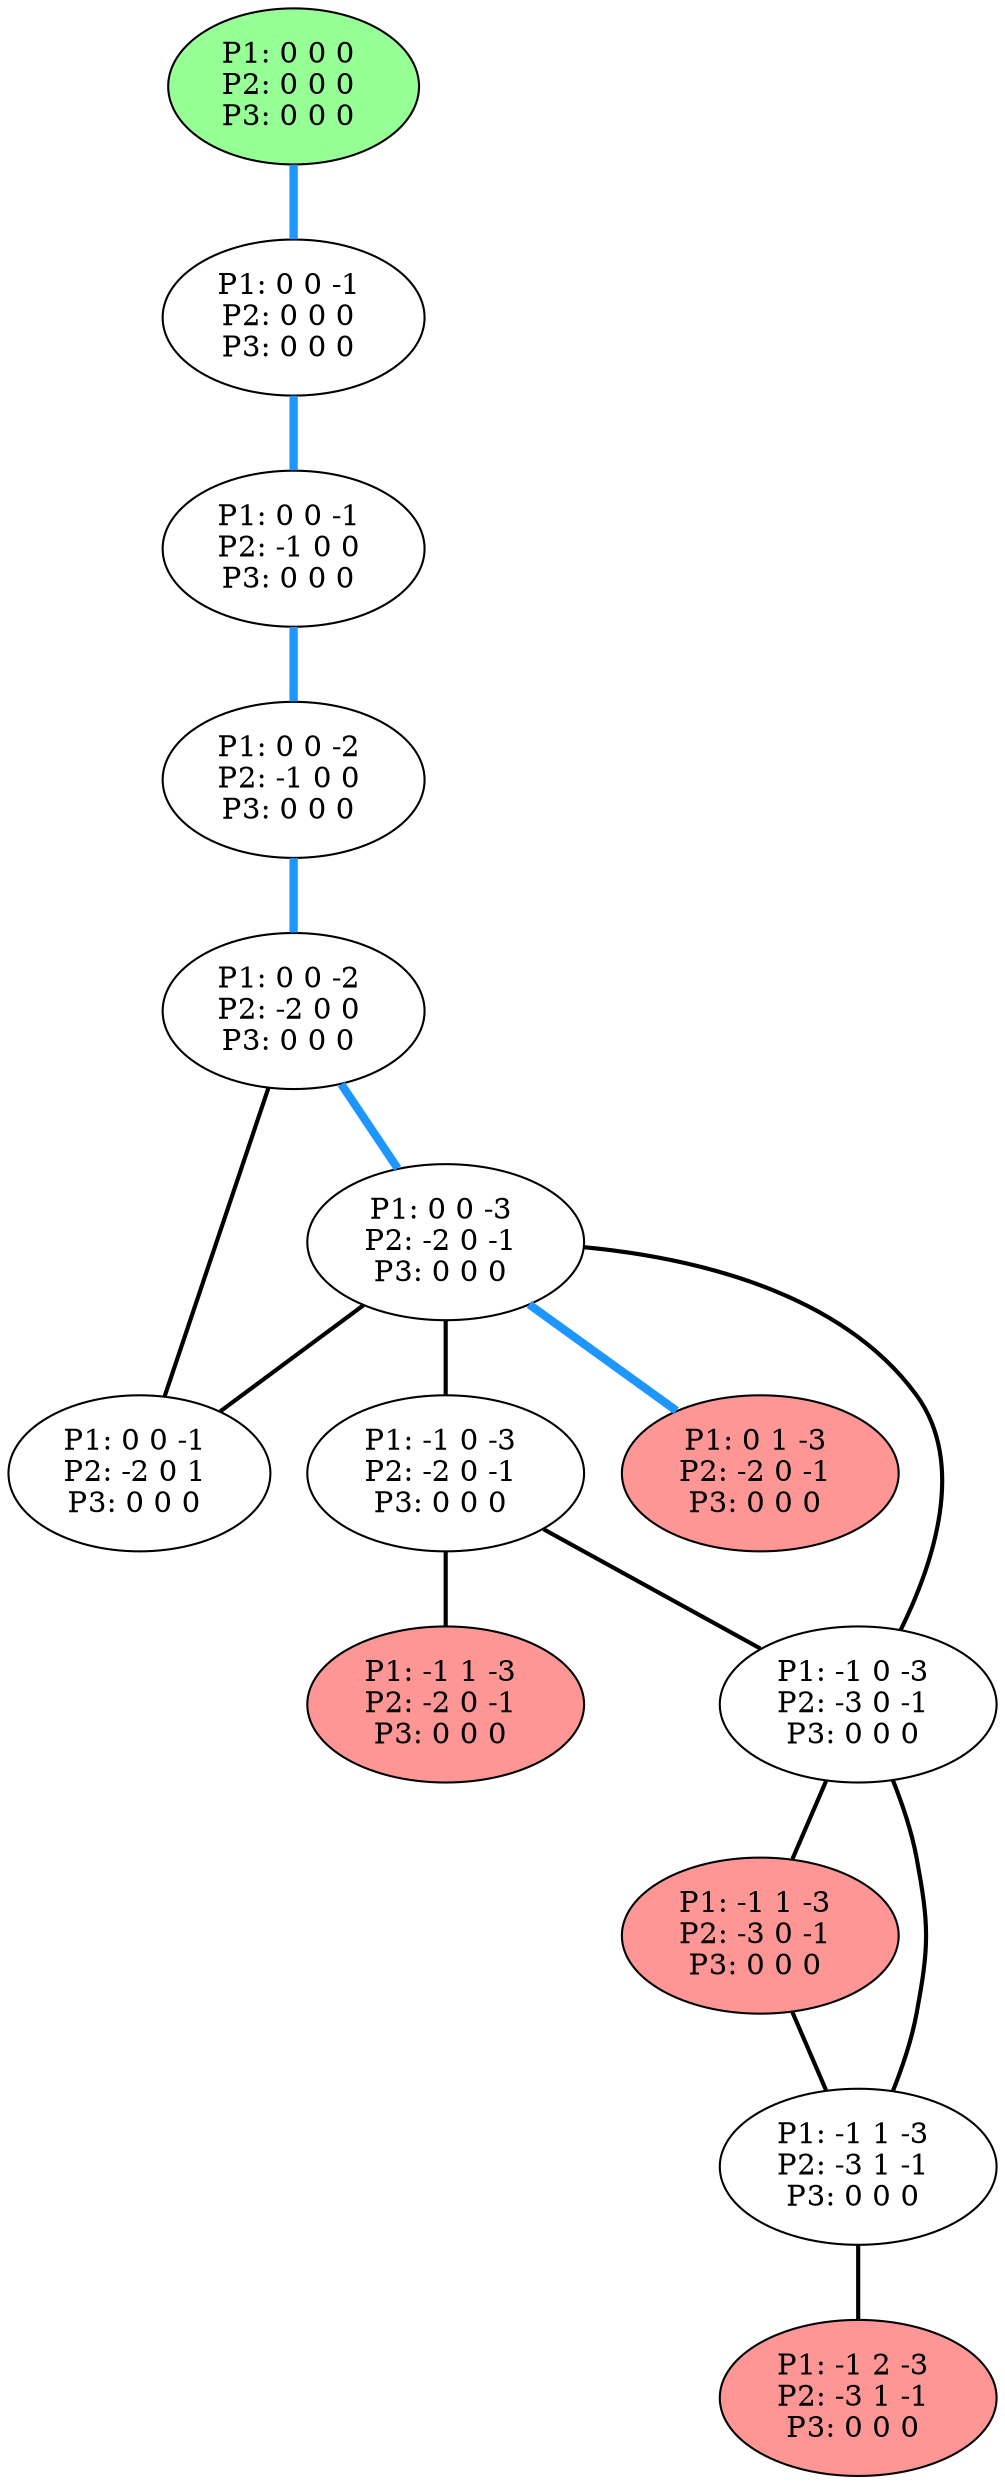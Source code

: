 graph G {
color = "black"
0 [label = "P1: 0 0 0 
P2: 0 0 0 
P3: 0 0 0 
",  style="filled", fillcolor = "#96FF96"];
1 [label = "P1: 0 0 -1 
P2: 0 0 0 
P3: 0 0 0 
"];
2 [label = "P1: 0 0 -1 
P2: -1 0 0 
P3: 0 0 0 
"];
3 [label = "P1: 0 0 -2 
P2: -1 0 0 
P3: 0 0 0 
"];
4 [label = "P1: 0 0 -2 
P2: -2 0 0 
P3: 0 0 0 
"];
5 [label = "P1: 0 0 -3 
P2: -2 0 -1 
P3: 0 0 0 
"];
6 [label = "P1: 0 0 -1 
P2: -2 0 1 
P3: 0 0 0 
"];
7 [label = "P1: -1 0 -3 
P2: -2 0 -1 
P3: 0 0 0 
"];
8 [label = "P1: 0 1 -3 
P2: -2 0 -1 
P3: 0 0 0 
",  style="filled", fillcolor = "#FF9696"];
9 [label = "P1: -1 0 -3 
P2: -3 0 -1 
P3: 0 0 0 
"];
10 [label = "P1: -1 1 -3 
P2: -2 0 -1 
P3: 0 0 0 
",  style="filled", fillcolor = "#FF9696"];
11 [label = "P1: -1 1 -3 
P2: -3 0 -1 
P3: 0 0 0 
",  style="filled", fillcolor = "#FF9696"];
12 [label = "P1: -1 1 -3 
P2: -3 1 -1 
P3: 0 0 0 
"];
13 [label = "P1: -1 2 -3 
P2: -3 1 -1 
P3: 0 0 0 
",  style="filled", fillcolor = "#FF9696"];
edge [style=bold];
0 -- 1 [color="#1E96FF", penwidth=4.0];

1 -- 2 [color="#1E96FF", penwidth=4.0];

2 -- 3 [color="#1E96FF", penwidth=4.0];

3 -- 4 [color="#1E96FF", penwidth=4.0];

4 -- 5 [color="#1E96FF", penwidth=4.0];
4 -- 6 [color=black];

5 -- 7 [color=black];
5 -- 8 [color="#1E96FF", penwidth=4.0];
5 -- 9 [color=black];
5 -- 6 [color=black];


7 -- 10 [color=black];
7 -- 9 [color=black];


9 -- 11 [color=black];
9 -- 12 [color=black];


11 -- 12 [color=black];

12 -- 13 [color=black];


}
